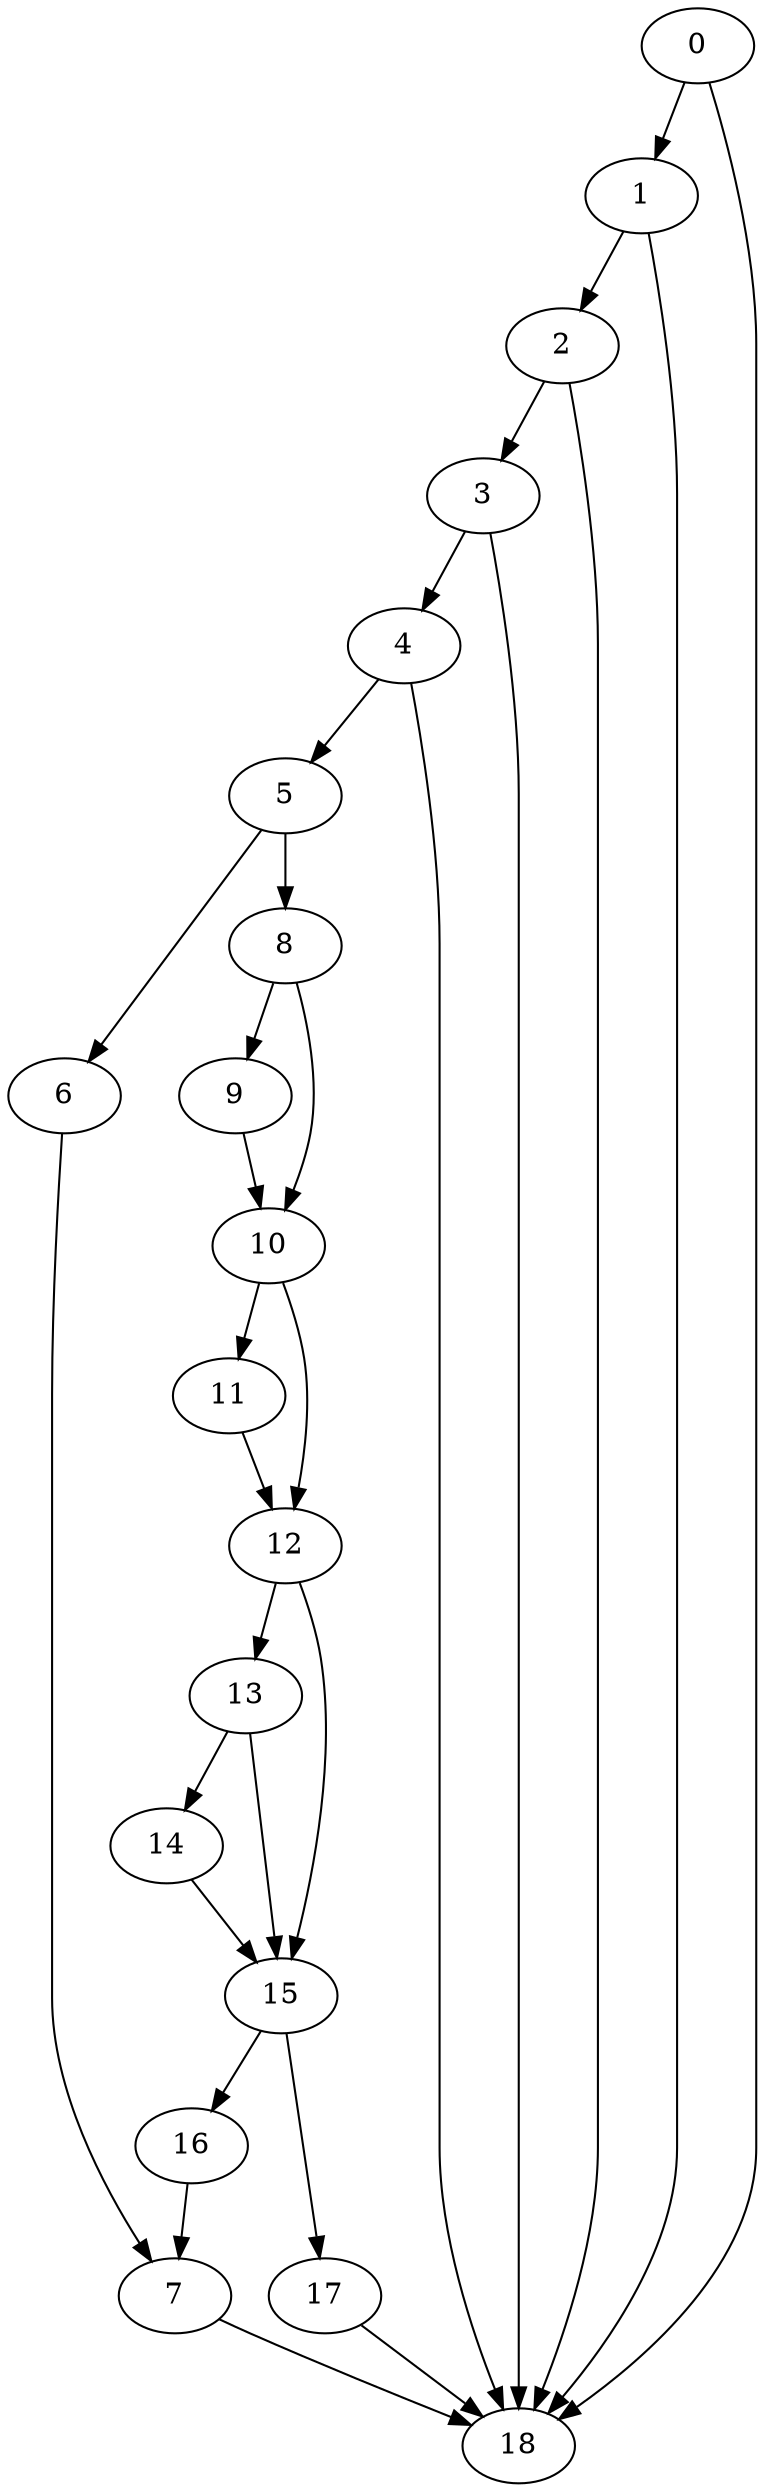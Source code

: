 digraph {
	0
	1
	2
	3
	4
	5
	6
	7
	8
	9
	10
	11
	12
	13
	14
	15
	16
	17
	18
	5 -> 6
	10 -> 11
	17 -> 18
	0 -> 18
	1 -> 18
	2 -> 18
	3 -> 18
	4 -> 18
	7 -> 18
	15 -> 17
	1 -> 2
	2 -> 3
	10 -> 12
	11 -> 12
	15 -> 16
	13 -> 15
	14 -> 15
	12 -> 15
	6 -> 7
	16 -> 7
	5 -> 8
	12 -> 13
	13 -> 14
	8 -> 10
	9 -> 10
	0 -> 1
	3 -> 4
	4 -> 5
	8 -> 9
}
